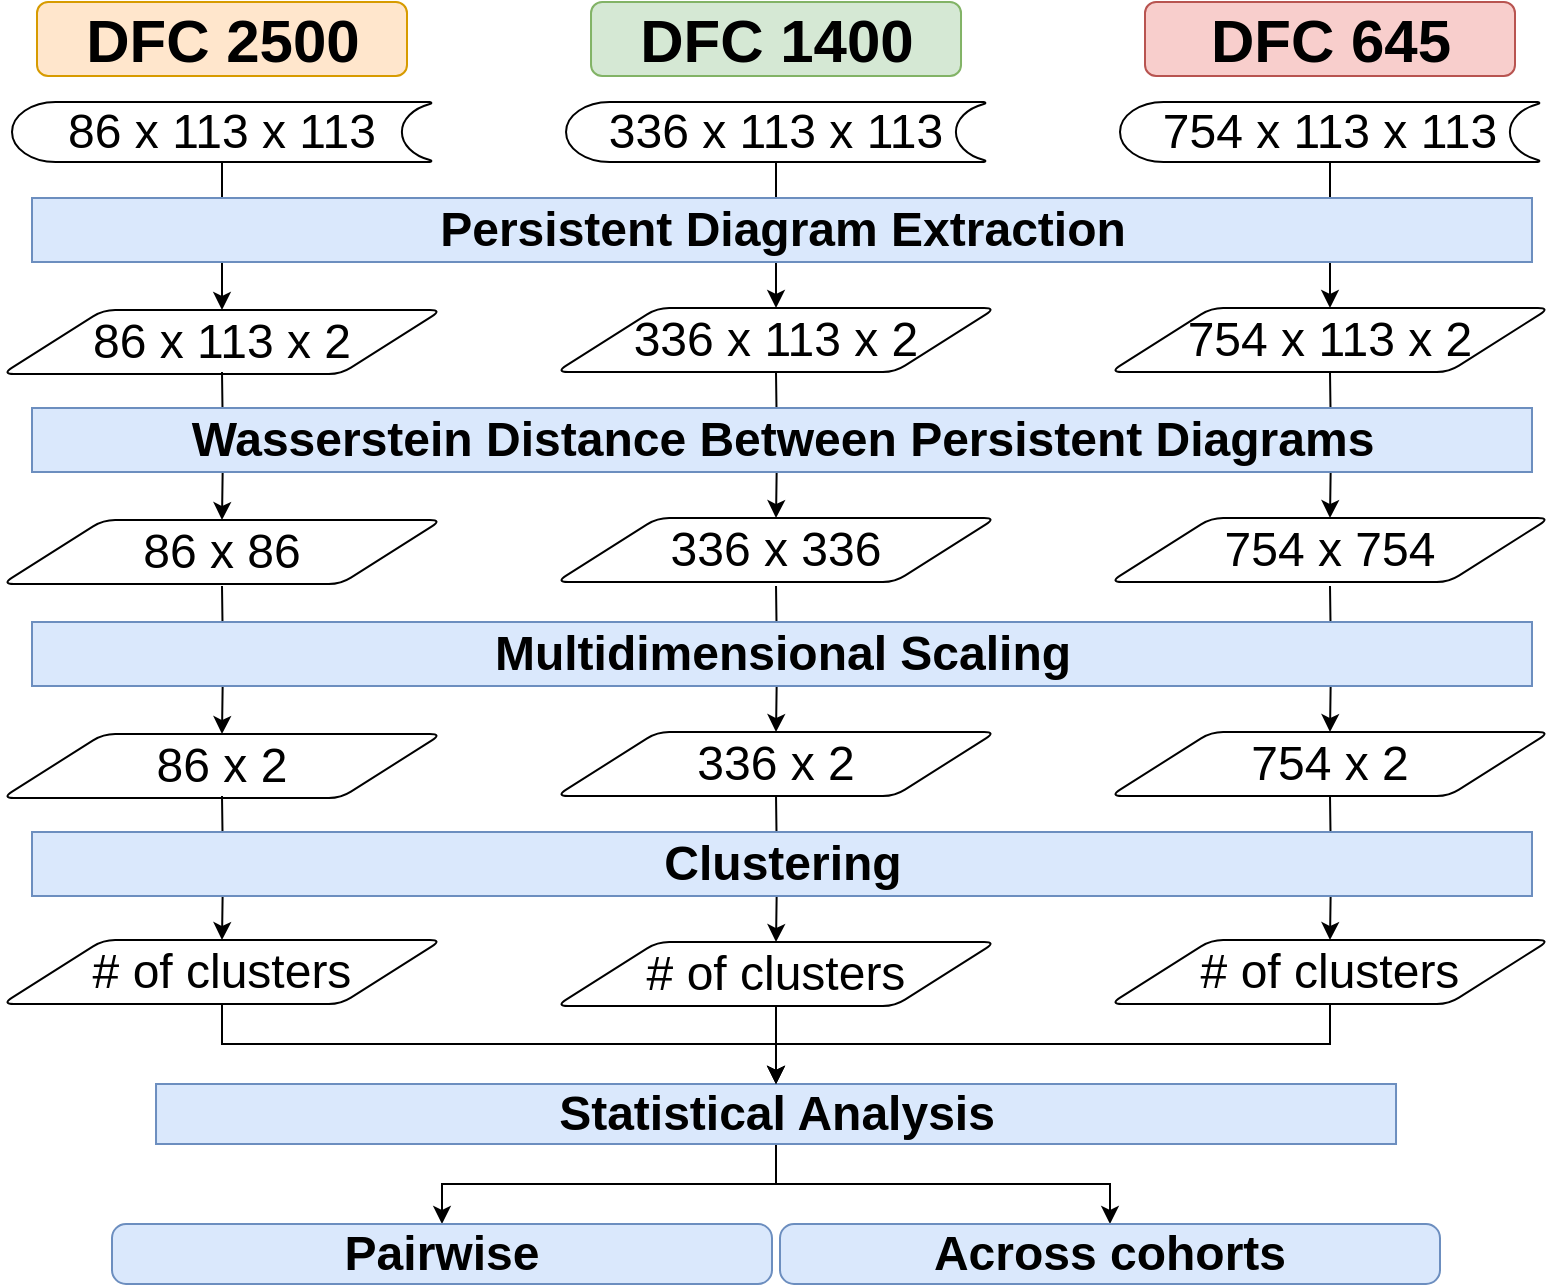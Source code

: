 <mxfile version="22.0.8" type="device">
  <diagram id="C5RBs43oDa-KdzZeNtuy" name="Page-1">
    <mxGraphModel dx="1434" dy="1919" grid="1" gridSize="10" guides="1" tooltips="1" connect="1" arrows="1" fold="1" page="1" pageScale="1" pageWidth="827" pageHeight="1169" math="0" shadow="0">
      <root>
        <mxCell id="WIyWlLk6GJQsqaUBKTNV-0" />
        <mxCell id="WIyWlLk6GJQsqaUBKTNV-1" parent="WIyWlLk6GJQsqaUBKTNV-0" />
        <mxCell id="-IC_GQkUVM6EZ7AWoKce-122" style="edgeStyle=orthogonalEdgeStyle;rounded=0;orthogonalLoop=1;jettySize=auto;html=1;strokeWidth=1;fontSize=24;" parent="WIyWlLk6GJQsqaUBKTNV-1" source="-IC_GQkUVM6EZ7AWoKce-90" target="-IC_GQkUVM6EZ7AWoKce-94" edge="1">
          <mxGeometry relative="1" as="geometry" />
        </mxCell>
        <mxCell id="-IC_GQkUVM6EZ7AWoKce-121" style="edgeStyle=orthogonalEdgeStyle;rounded=0;orthogonalLoop=1;jettySize=auto;html=1;entryX=0.5;entryY=0;entryDx=0;entryDy=0;strokeWidth=1;fontSize=24;" parent="WIyWlLk6GJQsqaUBKTNV-1" source="-IC_GQkUVM6EZ7AWoKce-77" target="-IC_GQkUVM6EZ7AWoKce-81" edge="1">
          <mxGeometry relative="1" as="geometry" />
        </mxCell>
        <mxCell id="-IC_GQkUVM6EZ7AWoKce-120" style="edgeStyle=orthogonalEdgeStyle;rounded=0;orthogonalLoop=1;jettySize=auto;html=1;strokeWidth=1;fontSize=24;" parent="WIyWlLk6GJQsqaUBKTNV-1" source="-IC_GQkUVM6EZ7AWoKce-0" target="-IC_GQkUVM6EZ7AWoKce-3" edge="1">
          <mxGeometry relative="1" as="geometry" />
        </mxCell>
        <mxCell id="-IC_GQkUVM6EZ7AWoKce-0" value="&lt;font style=&quot;font-size: 24px&quot;&gt;86 x 113 x 113&lt;/font&gt;" style="strokeWidth=1;html=1;shape=mxgraph.flowchart.stored_data;whiteSpace=wrap;" parent="WIyWlLk6GJQsqaUBKTNV-1" vertex="1">
          <mxGeometry x="30" y="40" width="210" height="30" as="geometry" />
        </mxCell>
        <mxCell id="-IC_GQkUVM6EZ7AWoKce-3" value="&lt;font style=&quot;font-size: 24px&quot;&gt;86 x 113 x 2&lt;/font&gt;" style="shape=parallelogram;html=1;strokeWidth=1;perimeter=parallelogramPerimeter;whiteSpace=wrap;rounded=1;arcSize=12;size=0.23;" parent="WIyWlLk6GJQsqaUBKTNV-1" vertex="1">
          <mxGeometry x="25" y="144" width="220" height="32" as="geometry" />
        </mxCell>
        <mxCell id="-IC_GQkUVM6EZ7AWoKce-112" style="edgeStyle=orthogonalEdgeStyle;rounded=0;orthogonalLoop=1;jettySize=auto;html=1;entryX=0.5;entryY=0;entryDx=0;entryDy=0;strokeWidth=1;fontSize=24;" parent="WIyWlLk6GJQsqaUBKTNV-1" source="-IC_GQkUVM6EZ7AWoKce-15" target="-IC_GQkUVM6EZ7AWoKce-110" edge="1">
          <mxGeometry relative="1" as="geometry" />
        </mxCell>
        <mxCell id="-IC_GQkUVM6EZ7AWoKce-162" style="edgeStyle=orthogonalEdgeStyle;rounded=0;orthogonalLoop=1;jettySize=auto;html=1;entryX=0.5;entryY=0;entryDx=0;entryDy=0;strokeWidth=1;fontSize=24;" parent="WIyWlLk6GJQsqaUBKTNV-1" source="-IC_GQkUVM6EZ7AWoKce-15" target="-IC_GQkUVM6EZ7AWoKce-161" edge="1">
          <mxGeometry relative="1" as="geometry" />
        </mxCell>
        <mxCell id="-IC_GQkUVM6EZ7AWoKce-15" value="&lt;font style=&quot;font-size: 24px&quot;&gt;&lt;b&gt;Statistical Analysis&lt;/b&gt;&lt;/font&gt;" style="html=1;dashed=0;whitespace=wrap;strokeWidth=1;fillColor=#dae8fc;strokeColor=#6c8ebf;" parent="WIyWlLk6GJQsqaUBKTNV-1" vertex="1">
          <mxGeometry x="102.01" y="531" width="620" height="30" as="geometry" />
        </mxCell>
        <mxCell id="-IC_GQkUVM6EZ7AWoKce-77" value="&lt;font style=&quot;font-size: 24px&quot;&gt;336 x 113 x 113&lt;/font&gt;" style="strokeWidth=1;html=1;shape=mxgraph.flowchart.stored_data;whiteSpace=wrap;" parent="WIyWlLk6GJQsqaUBKTNV-1" vertex="1">
          <mxGeometry x="307.01" y="40" width="210" height="30" as="geometry" />
        </mxCell>
        <mxCell id="-IC_GQkUVM6EZ7AWoKce-81" value="&lt;font style=&quot;font-size: 24px&quot;&gt;336 x 113 x 2&lt;/font&gt;" style="shape=parallelogram;html=1;strokeWidth=1;perimeter=parallelogramPerimeter;whiteSpace=wrap;rounded=1;arcSize=12;size=0.23;" parent="WIyWlLk6GJQsqaUBKTNV-1" vertex="1">
          <mxGeometry x="302.01" y="143" width="220" height="32" as="geometry" />
        </mxCell>
        <mxCell id="-IC_GQkUVM6EZ7AWoKce-90" value="&lt;font style=&quot;font-size: 24px&quot;&gt;754 x 113 x 113&lt;/font&gt;" style="strokeWidth=1;html=1;shape=mxgraph.flowchart.stored_data;whiteSpace=wrap;" parent="WIyWlLk6GJQsqaUBKTNV-1" vertex="1">
          <mxGeometry x="584" y="40" width="210" height="30" as="geometry" />
        </mxCell>
        <mxCell id="-IC_GQkUVM6EZ7AWoKce-94" value="&lt;font style=&quot;font-size: 24px&quot;&gt;754 x 113 x 2&lt;/font&gt;" style="shape=parallelogram;html=1;strokeWidth=1;perimeter=parallelogramPerimeter;whiteSpace=wrap;rounded=1;arcSize=12;size=0.23;" parent="WIyWlLk6GJQsqaUBKTNV-1" vertex="1">
          <mxGeometry x="579" y="143" width="220" height="32" as="geometry" />
        </mxCell>
        <mxCell id="-IC_GQkUVM6EZ7AWoKce-104" value="&lt;font style=&quot;font-size: 30px&quot;&gt;&lt;b&gt;DFC 2500&lt;/b&gt;&lt;/font&gt;" style="rounded=1;whiteSpace=wrap;html=1;strokeWidth=1;fillColor=#ffe6cc;strokeColor=#d79b00;" parent="WIyWlLk6GJQsqaUBKTNV-1" vertex="1">
          <mxGeometry x="42.5" y="-10" width="185" height="37" as="geometry" />
        </mxCell>
        <mxCell id="-IC_GQkUVM6EZ7AWoKce-105" value="&lt;font style=&quot;font-size: 30px&quot;&gt;&lt;b&gt;DFC 1400&lt;/b&gt;&lt;/font&gt;" style="rounded=1;whiteSpace=wrap;html=1;strokeWidth=1;fillColor=#d5e8d4;strokeColor=#82b366;" parent="WIyWlLk6GJQsqaUBKTNV-1" vertex="1">
          <mxGeometry x="319.51" y="-10" width="185" height="37" as="geometry" />
        </mxCell>
        <mxCell id="-IC_GQkUVM6EZ7AWoKce-106" value="&lt;font style=&quot;font-size: 30px&quot;&gt;&lt;b&gt;DFC 645&lt;/b&gt;&lt;/font&gt;" style="rounded=1;whiteSpace=wrap;html=1;strokeWidth=1;fillColor=#f8cecc;strokeColor=#b85450;" parent="WIyWlLk6GJQsqaUBKTNV-1" vertex="1">
          <mxGeometry x="596.5" y="-10" width="185" height="37" as="geometry" />
        </mxCell>
        <mxCell id="-IC_GQkUVM6EZ7AWoKce-110" value="&lt;b&gt;Pairwise&lt;/b&gt;" style="rounded=1;whiteSpace=wrap;html=1;absoluteArcSize=1;arcSize=14;strokeWidth=1;fontSize=24;fillColor=#dae8fc;strokeColor=#6c8ebf;" parent="WIyWlLk6GJQsqaUBKTNV-1" vertex="1">
          <mxGeometry x="80" y="601" width="330" height="30" as="geometry" />
        </mxCell>
        <mxCell id="-IC_GQkUVM6EZ7AWoKce-117" value="&lt;span style=&quot;font-size: 24px;&quot;&gt;&lt;b&gt;Persistent Diagram Extraction&lt;/b&gt;&lt;/span&gt;" style="html=1;dashed=0;whitespace=wrap;strokeWidth=1;fillColor=#dae8fc;strokeColor=#6c8ebf;" parent="WIyWlLk6GJQsqaUBKTNV-1" vertex="1">
          <mxGeometry x="40" y="88" width="750" height="32" as="geometry" />
        </mxCell>
        <mxCell id="-IC_GQkUVM6EZ7AWoKce-137" style="edgeStyle=orthogonalEdgeStyle;rounded=0;orthogonalLoop=1;jettySize=auto;html=1;strokeWidth=1;fontSize=24;" parent="WIyWlLk6GJQsqaUBKTNV-1" target="-IC_GQkUVM6EZ7AWoKce-142" edge="1">
          <mxGeometry relative="1" as="geometry">
            <mxPoint x="689" y="282" as="sourcePoint" />
          </mxGeometry>
        </mxCell>
        <mxCell id="-IC_GQkUVM6EZ7AWoKce-138" style="edgeStyle=orthogonalEdgeStyle;rounded=0;orthogonalLoop=1;jettySize=auto;html=1;entryX=0.5;entryY=0;entryDx=0;entryDy=0;strokeWidth=1;fontSize=24;" parent="WIyWlLk6GJQsqaUBKTNV-1" target="-IC_GQkUVM6EZ7AWoKce-141" edge="1">
          <mxGeometry relative="1" as="geometry">
            <mxPoint x="412.01" y="282" as="sourcePoint" />
          </mxGeometry>
        </mxCell>
        <mxCell id="-IC_GQkUVM6EZ7AWoKce-139" style="edgeStyle=orthogonalEdgeStyle;rounded=0;orthogonalLoop=1;jettySize=auto;html=1;strokeWidth=1;fontSize=24;" parent="WIyWlLk6GJQsqaUBKTNV-1" target="-IC_GQkUVM6EZ7AWoKce-140" edge="1">
          <mxGeometry relative="1" as="geometry">
            <mxPoint x="135" y="282" as="sourcePoint" />
          </mxGeometry>
        </mxCell>
        <mxCell id="-IC_GQkUVM6EZ7AWoKce-140" value="&lt;font style=&quot;font-size: 24px&quot;&gt;86 x 2&lt;/font&gt;" style="shape=parallelogram;html=1;strokeWidth=1;perimeter=parallelogramPerimeter;whiteSpace=wrap;rounded=1;arcSize=12;size=0.23;" parent="WIyWlLk6GJQsqaUBKTNV-1" vertex="1">
          <mxGeometry x="25" y="356" width="220" height="32" as="geometry" />
        </mxCell>
        <mxCell id="-IC_GQkUVM6EZ7AWoKce-141" value="&lt;font style=&quot;font-size: 24px&quot;&gt;336 x 2&lt;/font&gt;" style="shape=parallelogram;html=1;strokeWidth=1;perimeter=parallelogramPerimeter;whiteSpace=wrap;rounded=1;arcSize=12;size=0.23;" parent="WIyWlLk6GJQsqaUBKTNV-1" vertex="1">
          <mxGeometry x="302.01" y="355" width="220" height="32" as="geometry" />
        </mxCell>
        <mxCell id="-IC_GQkUVM6EZ7AWoKce-142" value="&lt;font style=&quot;font-size: 24px&quot;&gt;754 x 2&lt;/font&gt;" style="shape=parallelogram;html=1;strokeWidth=1;perimeter=parallelogramPerimeter;whiteSpace=wrap;rounded=1;arcSize=12;size=0.23;" parent="WIyWlLk6GJQsqaUBKTNV-1" vertex="1">
          <mxGeometry x="579" y="355" width="220" height="32" as="geometry" />
        </mxCell>
        <mxCell id="-IC_GQkUVM6EZ7AWoKce-143" value="&lt;span style=&quot;font-size: 24px&quot;&gt;&lt;b&gt;Multidimensional Scaling&lt;/b&gt;&lt;/span&gt;" style="html=1;dashed=0;whitespace=wrap;strokeWidth=1;fillColor=#dae8fc;strokeColor=#6c8ebf;" parent="WIyWlLk6GJQsqaUBKTNV-1" vertex="1">
          <mxGeometry x="40" y="300" width="750" height="32" as="geometry" />
        </mxCell>
        <mxCell id="-IC_GQkUVM6EZ7AWoKce-144" style="edgeStyle=orthogonalEdgeStyle;rounded=0;orthogonalLoop=1;jettySize=auto;html=1;strokeWidth=1;fontSize=24;" parent="WIyWlLk6GJQsqaUBKTNV-1" target="-IC_GQkUVM6EZ7AWoKce-149" edge="1">
          <mxGeometry relative="1" as="geometry">
            <mxPoint x="689" y="387" as="sourcePoint" />
          </mxGeometry>
        </mxCell>
        <mxCell id="-IC_GQkUVM6EZ7AWoKce-145" style="edgeStyle=orthogonalEdgeStyle;rounded=0;orthogonalLoop=1;jettySize=auto;html=1;entryX=0.5;entryY=0;entryDx=0;entryDy=0;strokeWidth=1;fontSize=24;" parent="WIyWlLk6GJQsqaUBKTNV-1" target="-IC_GQkUVM6EZ7AWoKce-148" edge="1">
          <mxGeometry relative="1" as="geometry">
            <mxPoint x="412.01" y="387" as="sourcePoint" />
          </mxGeometry>
        </mxCell>
        <mxCell id="-IC_GQkUVM6EZ7AWoKce-146" style="edgeStyle=orthogonalEdgeStyle;rounded=0;orthogonalLoop=1;jettySize=auto;html=1;strokeWidth=1;fontSize=24;" parent="WIyWlLk6GJQsqaUBKTNV-1" target="-IC_GQkUVM6EZ7AWoKce-147" edge="1">
          <mxGeometry relative="1" as="geometry">
            <mxPoint x="135" y="387" as="sourcePoint" />
          </mxGeometry>
        </mxCell>
        <mxCell id="-IC_GQkUVM6EZ7AWoKce-155" style="edgeStyle=orthogonalEdgeStyle;rounded=0;orthogonalLoop=1;jettySize=auto;html=1;entryX=0.5;entryY=0;entryDx=0;entryDy=0;strokeWidth=1;fontSize=24;" parent="WIyWlLk6GJQsqaUBKTNV-1" source="-IC_GQkUVM6EZ7AWoKce-147" target="-IC_GQkUVM6EZ7AWoKce-15" edge="1">
          <mxGeometry relative="1" as="geometry" />
        </mxCell>
        <mxCell id="-IC_GQkUVM6EZ7AWoKce-147" value="&lt;font style=&quot;font-size: 24px&quot;&gt;# of clusters&lt;/font&gt;" style="shape=parallelogram;html=1;strokeWidth=1;perimeter=parallelogramPerimeter;whiteSpace=wrap;rounded=1;arcSize=12;size=0.23;" parent="WIyWlLk6GJQsqaUBKTNV-1" vertex="1">
          <mxGeometry x="25" y="459" width="220" height="32" as="geometry" />
        </mxCell>
        <mxCell id="-IC_GQkUVM6EZ7AWoKce-159" style="edgeStyle=orthogonalEdgeStyle;rounded=0;orthogonalLoop=1;jettySize=auto;html=1;entryX=0.5;entryY=0;entryDx=0;entryDy=0;strokeWidth=1;fontSize=24;" parent="WIyWlLk6GJQsqaUBKTNV-1" source="-IC_GQkUVM6EZ7AWoKce-148" target="-IC_GQkUVM6EZ7AWoKce-15" edge="1">
          <mxGeometry relative="1" as="geometry" />
        </mxCell>
        <mxCell id="-IC_GQkUVM6EZ7AWoKce-148" value="&lt;span style=&quot;font-size: 24px&quot;&gt;# of clusters&lt;/span&gt;" style="shape=parallelogram;html=1;strokeWidth=1;perimeter=parallelogramPerimeter;whiteSpace=wrap;rounded=1;arcSize=12;size=0.23;" parent="WIyWlLk6GJQsqaUBKTNV-1" vertex="1">
          <mxGeometry x="302.01" y="460" width="220" height="32" as="geometry" />
        </mxCell>
        <mxCell id="-IC_GQkUVM6EZ7AWoKce-160" style="edgeStyle=orthogonalEdgeStyle;rounded=0;orthogonalLoop=1;jettySize=auto;html=1;entryX=0.5;entryY=0;entryDx=0;entryDy=0;strokeWidth=1;fontSize=24;" parent="WIyWlLk6GJQsqaUBKTNV-1" source="-IC_GQkUVM6EZ7AWoKce-149" target="-IC_GQkUVM6EZ7AWoKce-15" edge="1">
          <mxGeometry relative="1" as="geometry" />
        </mxCell>
        <mxCell id="-IC_GQkUVM6EZ7AWoKce-149" value="&lt;span style=&quot;font-size: 24px&quot;&gt;# of clusters&lt;/span&gt;" style="shape=parallelogram;html=1;strokeWidth=1;perimeter=parallelogramPerimeter;whiteSpace=wrap;rounded=1;arcSize=12;size=0.23;" parent="WIyWlLk6GJQsqaUBKTNV-1" vertex="1">
          <mxGeometry x="579" y="459" width="220" height="32" as="geometry" />
        </mxCell>
        <mxCell id="-IC_GQkUVM6EZ7AWoKce-150" value="&lt;span style=&quot;font-size: 24px&quot;&gt;&lt;b&gt;Clustering&lt;/b&gt;&lt;/span&gt;" style="html=1;dashed=0;whitespace=wrap;strokeWidth=1;fillColor=#dae8fc;strokeColor=#6c8ebf;" parent="WIyWlLk6GJQsqaUBKTNV-1" vertex="1">
          <mxGeometry x="40" y="405" width="750" height="32" as="geometry" />
        </mxCell>
        <mxCell id="-IC_GQkUVM6EZ7AWoKce-161" value="&lt;b&gt;Across cohorts&lt;/b&gt;" style="rounded=1;whiteSpace=wrap;html=1;absoluteArcSize=1;arcSize=14;strokeWidth=1;fontSize=24;fillColor=#dae8fc;strokeColor=#6c8ebf;" parent="WIyWlLk6GJQsqaUBKTNV-1" vertex="1">
          <mxGeometry x="414" y="601" width="330" height="30" as="geometry" />
        </mxCell>
        <mxCell id="c4D5MPsW7IDYh5-hg2V--7" style="edgeStyle=orthogonalEdgeStyle;rounded=0;orthogonalLoop=1;jettySize=auto;html=1;strokeWidth=1;fontSize=24;" edge="1" parent="WIyWlLk6GJQsqaUBKTNV-1" target="c4D5MPsW7IDYh5-hg2V--12">
          <mxGeometry relative="1" as="geometry">
            <mxPoint x="689" y="175" as="sourcePoint" />
          </mxGeometry>
        </mxCell>
        <mxCell id="c4D5MPsW7IDYh5-hg2V--8" style="edgeStyle=orthogonalEdgeStyle;rounded=0;orthogonalLoop=1;jettySize=auto;html=1;entryX=0.5;entryY=0;entryDx=0;entryDy=0;strokeWidth=1;fontSize=24;" edge="1" parent="WIyWlLk6GJQsqaUBKTNV-1" target="c4D5MPsW7IDYh5-hg2V--11">
          <mxGeometry relative="1" as="geometry">
            <mxPoint x="412" y="175" as="sourcePoint" />
          </mxGeometry>
        </mxCell>
        <mxCell id="c4D5MPsW7IDYh5-hg2V--9" style="edgeStyle=orthogonalEdgeStyle;rounded=0;orthogonalLoop=1;jettySize=auto;html=1;strokeWidth=1;fontSize=24;" edge="1" parent="WIyWlLk6GJQsqaUBKTNV-1" target="c4D5MPsW7IDYh5-hg2V--10">
          <mxGeometry relative="1" as="geometry">
            <mxPoint x="135" y="175" as="sourcePoint" />
          </mxGeometry>
        </mxCell>
        <mxCell id="c4D5MPsW7IDYh5-hg2V--10" value="&lt;font style=&quot;font-size: 24px&quot;&gt;86 x 86&lt;/font&gt;" style="shape=parallelogram;html=1;strokeWidth=1;perimeter=parallelogramPerimeter;whiteSpace=wrap;rounded=1;arcSize=12;size=0.23;" vertex="1" parent="WIyWlLk6GJQsqaUBKTNV-1">
          <mxGeometry x="25" y="249" width="220" height="32" as="geometry" />
        </mxCell>
        <mxCell id="c4D5MPsW7IDYh5-hg2V--11" value="&lt;font style=&quot;font-size: 24px&quot;&gt;336 x 336&lt;/font&gt;" style="shape=parallelogram;html=1;strokeWidth=1;perimeter=parallelogramPerimeter;whiteSpace=wrap;rounded=1;arcSize=12;size=0.23;" vertex="1" parent="WIyWlLk6GJQsqaUBKTNV-1">
          <mxGeometry x="302.01" y="248" width="220" height="32" as="geometry" />
        </mxCell>
        <mxCell id="c4D5MPsW7IDYh5-hg2V--12" value="&lt;font style=&quot;font-size: 24px&quot;&gt;754 x 754&lt;/font&gt;" style="shape=parallelogram;html=1;strokeWidth=1;perimeter=parallelogramPerimeter;whiteSpace=wrap;rounded=1;arcSize=12;size=0.23;" vertex="1" parent="WIyWlLk6GJQsqaUBKTNV-1">
          <mxGeometry x="579" y="248" width="220" height="32" as="geometry" />
        </mxCell>
        <mxCell id="c4D5MPsW7IDYh5-hg2V--13" value="&lt;span style=&quot;font-size: 24px&quot;&gt;&lt;b&gt;Wasserstein Distance Between Persistent Diagrams&lt;/b&gt;&lt;/span&gt;" style="html=1;dashed=0;whitespace=wrap;strokeWidth=1;fillColor=#dae8fc;strokeColor=#6c8ebf;" vertex="1" parent="WIyWlLk6GJQsqaUBKTNV-1">
          <mxGeometry x="40" y="193" width="750" height="32" as="geometry" />
        </mxCell>
      </root>
    </mxGraphModel>
  </diagram>
</mxfile>
